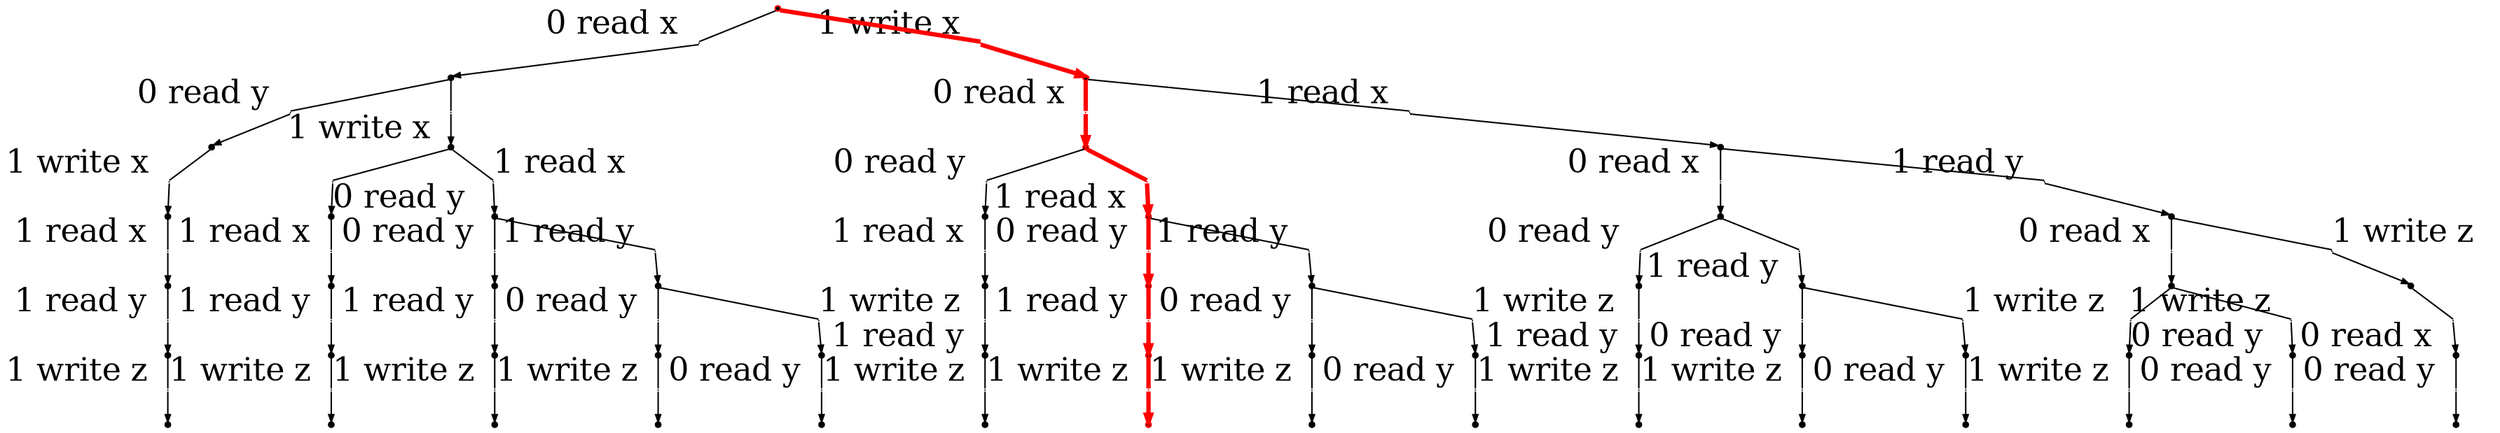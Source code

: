 digraph "" {
	graph [directed=True,
		dpi=300,
		forcelabels=True,
		nodesep=1.5,
		ordering=out,
		rankdir=TB,
		ranksep=0.3,
		"strict"=False
	];
	node [color=black,
		fillcolor=black,
		fixedsize=true,
		fontsize=22,
		height=.05,
		shape=point,
		style=filled,
		width=.05
	];
	edge [arrowsize=0.5,
		color=black,
		fontname="Ubuntu Code",
		fontsize=22,
		penwidth=1,
		weight=100
	];
	s	 [color=red];
	"_instr_s.0"	 [width=0,
		xlabel="0 read x  "];
	s -> "_instr_s.0"	 [dir=none];
	"_instr_s.1"	 [color=red,
		width=0,
		xlabel="1 write x  "];
	s -> "_instr_s.1"	 [color=red,
		dir=none,
		penwidth=3];
	"_instr_s.0.0"	 [width=0,
		xlabel="0 read y  "];
	"s.0" -> "_instr_s.0.0"	 [dir=none];
	"_instr_s.0.1"	 [width=0,
		xlabel="1 write x  "];
	"s.0" -> "_instr_s.0.1"	 [dir=none];
	"_instr_s.0" -> "s.0";
	"_instr_s.0.0.1"	 [width=0,
		xlabel="1 write x  "];
	"s.0.0" -> "_instr_s.0.0.1"	 [dir=none];
	"_instr_s.0.0" -> "s.0.0";
	"_instr_s.0.0.1.1"	 [width=0,
		xlabel="1 read x  "];
	"s.0.0.1" -> "_instr_s.0.0.1.1"	 [dir=none];
	"_instr_s.0.0.1" -> "s.0.0.1";
	"_instr_s.0.0.1.1.1"	 [width=0,
		xlabel="1 read y  "];
	"s.0.0.1.1" -> "_instr_s.0.0.1.1.1"	 [dir=none];
	"_instr_s.0.0.1.1" -> "s.0.0.1.1";
	"_instr_s.0.0.1.1.1.1"	 [width=0,
		xlabel="1 write z  "];
	"s.0.0.1.1.1" -> "_instr_s.0.0.1.1.1.1"	 [dir=none];
	"_instr_s.0.0.1.1.1" -> "s.0.0.1.1.1";
	"_instr_s.0.0.1.1.1.1" -> "s.0.0.1.1.1.1";
	"_instr_s.0.1.0"	 [width=0,
		xlabel="0 read y  "];
	"s.0.1" -> "_instr_s.0.1.0"	 [dir=none];
	"_instr_s.0.1.1"	 [width=0,
		xlabel="1 read x  "];
	"s.0.1" -> "_instr_s.0.1.1"	 [dir=none];
	"_instr_s.0.1" -> "s.0.1";
	"_instr_s.0.1.0.1"	 [width=0,
		xlabel="1 read x  "];
	"s.0.1.0" -> "_instr_s.0.1.0.1"	 [dir=none];
	"_instr_s.0.1.0" -> "s.0.1.0";
	"_instr_s.0.1.0.1.1"	 [width=0,
		xlabel="1 read y  "];
	"s.0.1.0.1" -> "_instr_s.0.1.0.1.1"	 [dir=none];
	"_instr_s.0.1.0.1" -> "s.0.1.0.1";
	"_instr_s.0.1.0.1.1.1"	 [width=0,
		xlabel="1 write z  "];
	"s.0.1.0.1.1" -> "_instr_s.0.1.0.1.1.1"	 [dir=none];
	"_instr_s.0.1.0.1.1" -> "s.0.1.0.1.1";
	"_instr_s.0.1.0.1.1.1" -> "s.0.1.0.1.1.1";
	"_instr_s.0.1.1.0"	 [width=0,
		xlabel="0 read y  "];
	"s.0.1.1" -> "_instr_s.0.1.1.0"	 [dir=none];
	"_instr_s.0.1.1.1"	 [width=0,
		xlabel="1 read y  "];
	"s.0.1.1" -> "_instr_s.0.1.1.1"	 [dir=none];
	"_instr_s.0.1.1" -> "s.0.1.1";
	"_instr_s.0.1.1.0.1"	 [width=0,
		xlabel="1 read y  "];
	"s.0.1.1.0" -> "_instr_s.0.1.1.0.1"	 [dir=none];
	"_instr_s.0.1.1.0" -> "s.0.1.1.0";
	"_instr_s.0.1.1.0.1.1"	 [width=0,
		xlabel="1 write z  "];
	"s.0.1.1.0.1" -> "_instr_s.0.1.1.0.1.1"	 [dir=none];
	"_instr_s.0.1.1.0.1" -> "s.0.1.1.0.1";
	"_instr_s.0.1.1.0.1.1" -> "s.0.1.1.0.1.1";
	"_instr_s.0.1.1.1.0"	 [width=0,
		xlabel="0 read y  "];
	"s.0.1.1.1" -> "_instr_s.0.1.1.1.0"	 [dir=none];
	"_instr_s.0.1.1.1.1"	 [width=0,
		xlabel="1 write z  "];
	"s.0.1.1.1" -> "_instr_s.0.1.1.1.1"	 [dir=none];
	"_instr_s.0.1.1.1" -> "s.0.1.1.1";
	"_instr_s.0.1.1.1.0.1"	 [width=0,
		xlabel="1 write z  "];
	"s.0.1.1.1.0" -> "_instr_s.0.1.1.1.0.1"	 [dir=none];
	"_instr_s.0.1.1.1.0" -> "s.0.1.1.1.0";
	"_instr_s.0.1.1.1.0.1" -> "s.0.1.1.1.0.1";
	"_instr_s.0.1.1.1.1.0"	 [width=0,
		xlabel="0 read y  "];
	"s.0.1.1.1.1" -> "_instr_s.0.1.1.1.1.0"	 [dir=none];
	"_instr_s.0.1.1.1.1" -> "s.0.1.1.1.1";
	"_instr_s.0.1.1.1.1.0" -> "s.0.1.1.1.1.0";
	"s.1"	 [color=red];
	"_instr_s.1.0"	 [color=red,
		width=0,
		xlabel="0 read x  "];
	"s.1" -> "_instr_s.1.0"	 [color=red,
		dir=none,
		penwidth=3];
	"_instr_s.1.1"	 [width=0,
		xlabel="1 read x  "];
	"s.1" -> "_instr_s.1.1"	 [dir=none];
	"_instr_s.1" -> "s.1"	 [color=red,
		penwidth=3];
	"s.1.0"	 [color=red];
	"_instr_s.1.0.0"	 [width=0,
		xlabel="0 read y  "];
	"s.1.0" -> "_instr_s.1.0.0"	 [dir=none];
	"_instr_s.1.0.1"	 [color=red,
		width=0,
		xlabel="1 read x  "];
	"s.1.0" -> "_instr_s.1.0.1"	 [color=red,
		dir=none,
		penwidth=3];
	"_instr_s.1.0" -> "s.1.0"	 [color=red,
		penwidth=3];
	"_instr_s.1.0.0.1"	 [width=0,
		xlabel="1 read x  "];
	"s.1.0.0" -> "_instr_s.1.0.0.1"	 [dir=none];
	"_instr_s.1.0.0" -> "s.1.0.0";
	"_instr_s.1.0.0.1.1"	 [width=0,
		xlabel="1 read y  "];
	"s.1.0.0.1" -> "_instr_s.1.0.0.1.1"	 [dir=none];
	"_instr_s.1.0.0.1" -> "s.1.0.0.1";
	"_instr_s.1.0.0.1.1.1"	 [width=0,
		xlabel="1 write z  "];
	"s.1.0.0.1.1" -> "_instr_s.1.0.0.1.1.1"	 [dir=none];
	"_instr_s.1.0.0.1.1" -> "s.1.0.0.1.1";
	"_instr_s.1.0.0.1.1.1" -> "s.1.0.0.1.1.1";
	"s.1.0.1"	 [color=red];
	"_instr_s.1.0.1.0"	 [color=red,
		width=0,
		xlabel="0 read y  "];
	"s.1.0.1" -> "_instr_s.1.0.1.0"	 [color=red,
		dir=none,
		penwidth=3];
	"_instr_s.1.0.1.1"	 [width=0,
		xlabel="1 read y  "];
	"s.1.0.1" -> "_instr_s.1.0.1.1"	 [dir=none];
	"_instr_s.1.0.1" -> "s.1.0.1"	 [color=red,
		penwidth=3];
	"s.1.0.1.0"	 [color=red];
	"_instr_s.1.0.1.0.1"	 [color=red,
		width=0,
		xlabel="1 read y  "];
	"s.1.0.1.0" -> "_instr_s.1.0.1.0.1"	 [color=red,
		dir=none,
		penwidth=3];
	"_instr_s.1.0.1.0" -> "s.1.0.1.0"	 [color=red,
		penwidth=3];
	"s.1.0.1.0.1"	 [color=red];
	"_instr_s.1.0.1.0.1.1"	 [color=red,
		width=0,
		xlabel="1 write z  "];
	"s.1.0.1.0.1" -> "_instr_s.1.0.1.0.1.1"	 [color=red,
		dir=none,
		penwidth=3];
	"_instr_s.1.0.1.0.1" -> "s.1.0.1.0.1"	 [color=red,
		penwidth=3];
	"s.1.0.1.0.1.1"	 [color=red];
	"_instr_s.1.0.1.0.1.1" -> "s.1.0.1.0.1.1"	 [color=red,
		penwidth=3];
	"_instr_s.1.0.1.1.0"	 [width=0,
		xlabel="0 read y  "];
	"s.1.0.1.1" -> "_instr_s.1.0.1.1.0"	 [dir=none];
	"_instr_s.1.0.1.1.1"	 [width=0,
		xlabel="1 write z  "];
	"s.1.0.1.1" -> "_instr_s.1.0.1.1.1"	 [dir=none];
	"_instr_s.1.0.1.1" -> "s.1.0.1.1";
	"_instr_s.1.0.1.1.0.1"	 [width=0,
		xlabel="1 write z  "];
	"s.1.0.1.1.0" -> "_instr_s.1.0.1.1.0.1"	 [dir=none];
	"_instr_s.1.0.1.1.0" -> "s.1.0.1.1.0";
	"_instr_s.1.0.1.1.0.1" -> "s.1.0.1.1.0.1";
	"_instr_s.1.0.1.1.1.0"	 [width=0,
		xlabel="0 read y  "];
	"s.1.0.1.1.1" -> "_instr_s.1.0.1.1.1.0"	 [dir=none];
	"_instr_s.1.0.1.1.1" -> "s.1.0.1.1.1";
	"_instr_s.1.0.1.1.1.0" -> "s.1.0.1.1.1.0";
	"_instr_s.1.1.0"	 [width=0,
		xlabel="0 read x  "];
	"s.1.1" -> "_instr_s.1.1.0"	 [dir=none];
	"_instr_s.1.1.1"	 [width=0,
		xlabel="1 read y  "];
	"s.1.1" -> "_instr_s.1.1.1"	 [dir=none];
	"_instr_s.1.1" -> "s.1.1";
	"_instr_s.1.1.0.0"	 [width=0,
		xlabel="0 read y  "];
	"s.1.1.0" -> "_instr_s.1.1.0.0"	 [dir=none];
	"_instr_s.1.1.0.1"	 [width=0,
		xlabel="1 read y  "];
	"s.1.1.0" -> "_instr_s.1.1.0.1"	 [dir=none];
	"_instr_s.1.1.0" -> "s.1.1.0";
	"_instr_s.1.1.0.0.1"	 [width=0,
		xlabel="1 read y  "];
	"s.1.1.0.0" -> "_instr_s.1.1.0.0.1"	 [dir=none];
	"_instr_s.1.1.0.0" -> "s.1.1.0.0";
	"_instr_s.1.1.0.0.1.1"	 [width=0,
		xlabel="1 write z  "];
	"s.1.1.0.0.1" -> "_instr_s.1.1.0.0.1.1"	 [dir=none];
	"_instr_s.1.1.0.0.1" -> "s.1.1.0.0.1";
	"_instr_s.1.1.0.0.1.1" -> "s.1.1.0.0.1.1";
	"_instr_s.1.1.0.1.0"	 [width=0,
		xlabel="0 read y  "];
	"s.1.1.0.1" -> "_instr_s.1.1.0.1.0"	 [dir=none];
	"_instr_s.1.1.0.1.1"	 [width=0,
		xlabel="1 write z  "];
	"s.1.1.0.1" -> "_instr_s.1.1.0.1.1"	 [dir=none];
	"_instr_s.1.1.0.1" -> "s.1.1.0.1";
	"_instr_s.1.1.0.1.0.1"	 [width=0,
		xlabel="1 write z  "];
	"s.1.1.0.1.0" -> "_instr_s.1.1.0.1.0.1"	 [dir=none];
	"_instr_s.1.1.0.1.0" -> "s.1.1.0.1.0";
	"_instr_s.1.1.0.1.0.1" -> "s.1.1.0.1.0.1";
	"_instr_s.1.1.0.1.1.0"	 [width=0,
		xlabel="0 read y  "];
	"s.1.1.0.1.1" -> "_instr_s.1.1.0.1.1.0"	 [dir=none];
	"_instr_s.1.1.0.1.1" -> "s.1.1.0.1.1";
	"_instr_s.1.1.0.1.1.0" -> "s.1.1.0.1.1.0";
	"_instr_s.1.1.1.0"	 [width=0,
		xlabel="0 read x  "];
	"s.1.1.1" -> "_instr_s.1.1.1.0"	 [dir=none];
	"_instr_s.1.1.1.1"	 [width=0,
		xlabel="1 write z  "];
	"s.1.1.1" -> "_instr_s.1.1.1.1"	 [dir=none];
	"_instr_s.1.1.1" -> "s.1.1.1";
	"_instr_s.1.1.1.0.0"	 [width=0,
		xlabel="0 read y  "];
	"s.1.1.1.0" -> "_instr_s.1.1.1.0.0"	 [dir=none];
	"_instr_s.1.1.1.0.1"	 [width=0,
		xlabel="1 write z  "];
	"s.1.1.1.0" -> "_instr_s.1.1.1.0.1"	 [dir=none];
	"_instr_s.1.1.1.0" -> "s.1.1.1.0";
	"_instr_s.1.1.1.0.0.1"	 [width=0,
		xlabel="1 write z  "];
	"s.1.1.1.0.0" -> "_instr_s.1.1.1.0.0.1"	 [dir=none];
	"_instr_s.1.1.1.0.0" -> "s.1.1.1.0.0";
	"_instr_s.1.1.1.0.0.1" -> "s.1.1.1.0.0.1";
	"_instr_s.1.1.1.0.1.0"	 [width=0,
		xlabel="0 read y  "];
	"s.1.1.1.0.1" -> "_instr_s.1.1.1.0.1.0"	 [dir=none];
	"_instr_s.1.1.1.0.1" -> "s.1.1.1.0.1";
	"_instr_s.1.1.1.0.1.0" -> "s.1.1.1.0.1.0";
	"_instr_s.1.1.1.1.0"	 [width=0,
		xlabel="0 read x  "];
	"s.1.1.1.1" -> "_instr_s.1.1.1.1.0"	 [dir=none];
	"_instr_s.1.1.1.1" -> "s.1.1.1.1";
	"_instr_s.1.1.1.1.0.0"	 [width=0,
		xlabel="0 read y  "];
	"s.1.1.1.1.0" -> "_instr_s.1.1.1.1.0.0"	 [dir=none];
	"_instr_s.1.1.1.1.0" -> "s.1.1.1.1.0";
	"_instr_s.1.1.1.1.0.0" -> "s.1.1.1.1.0.0";
}
